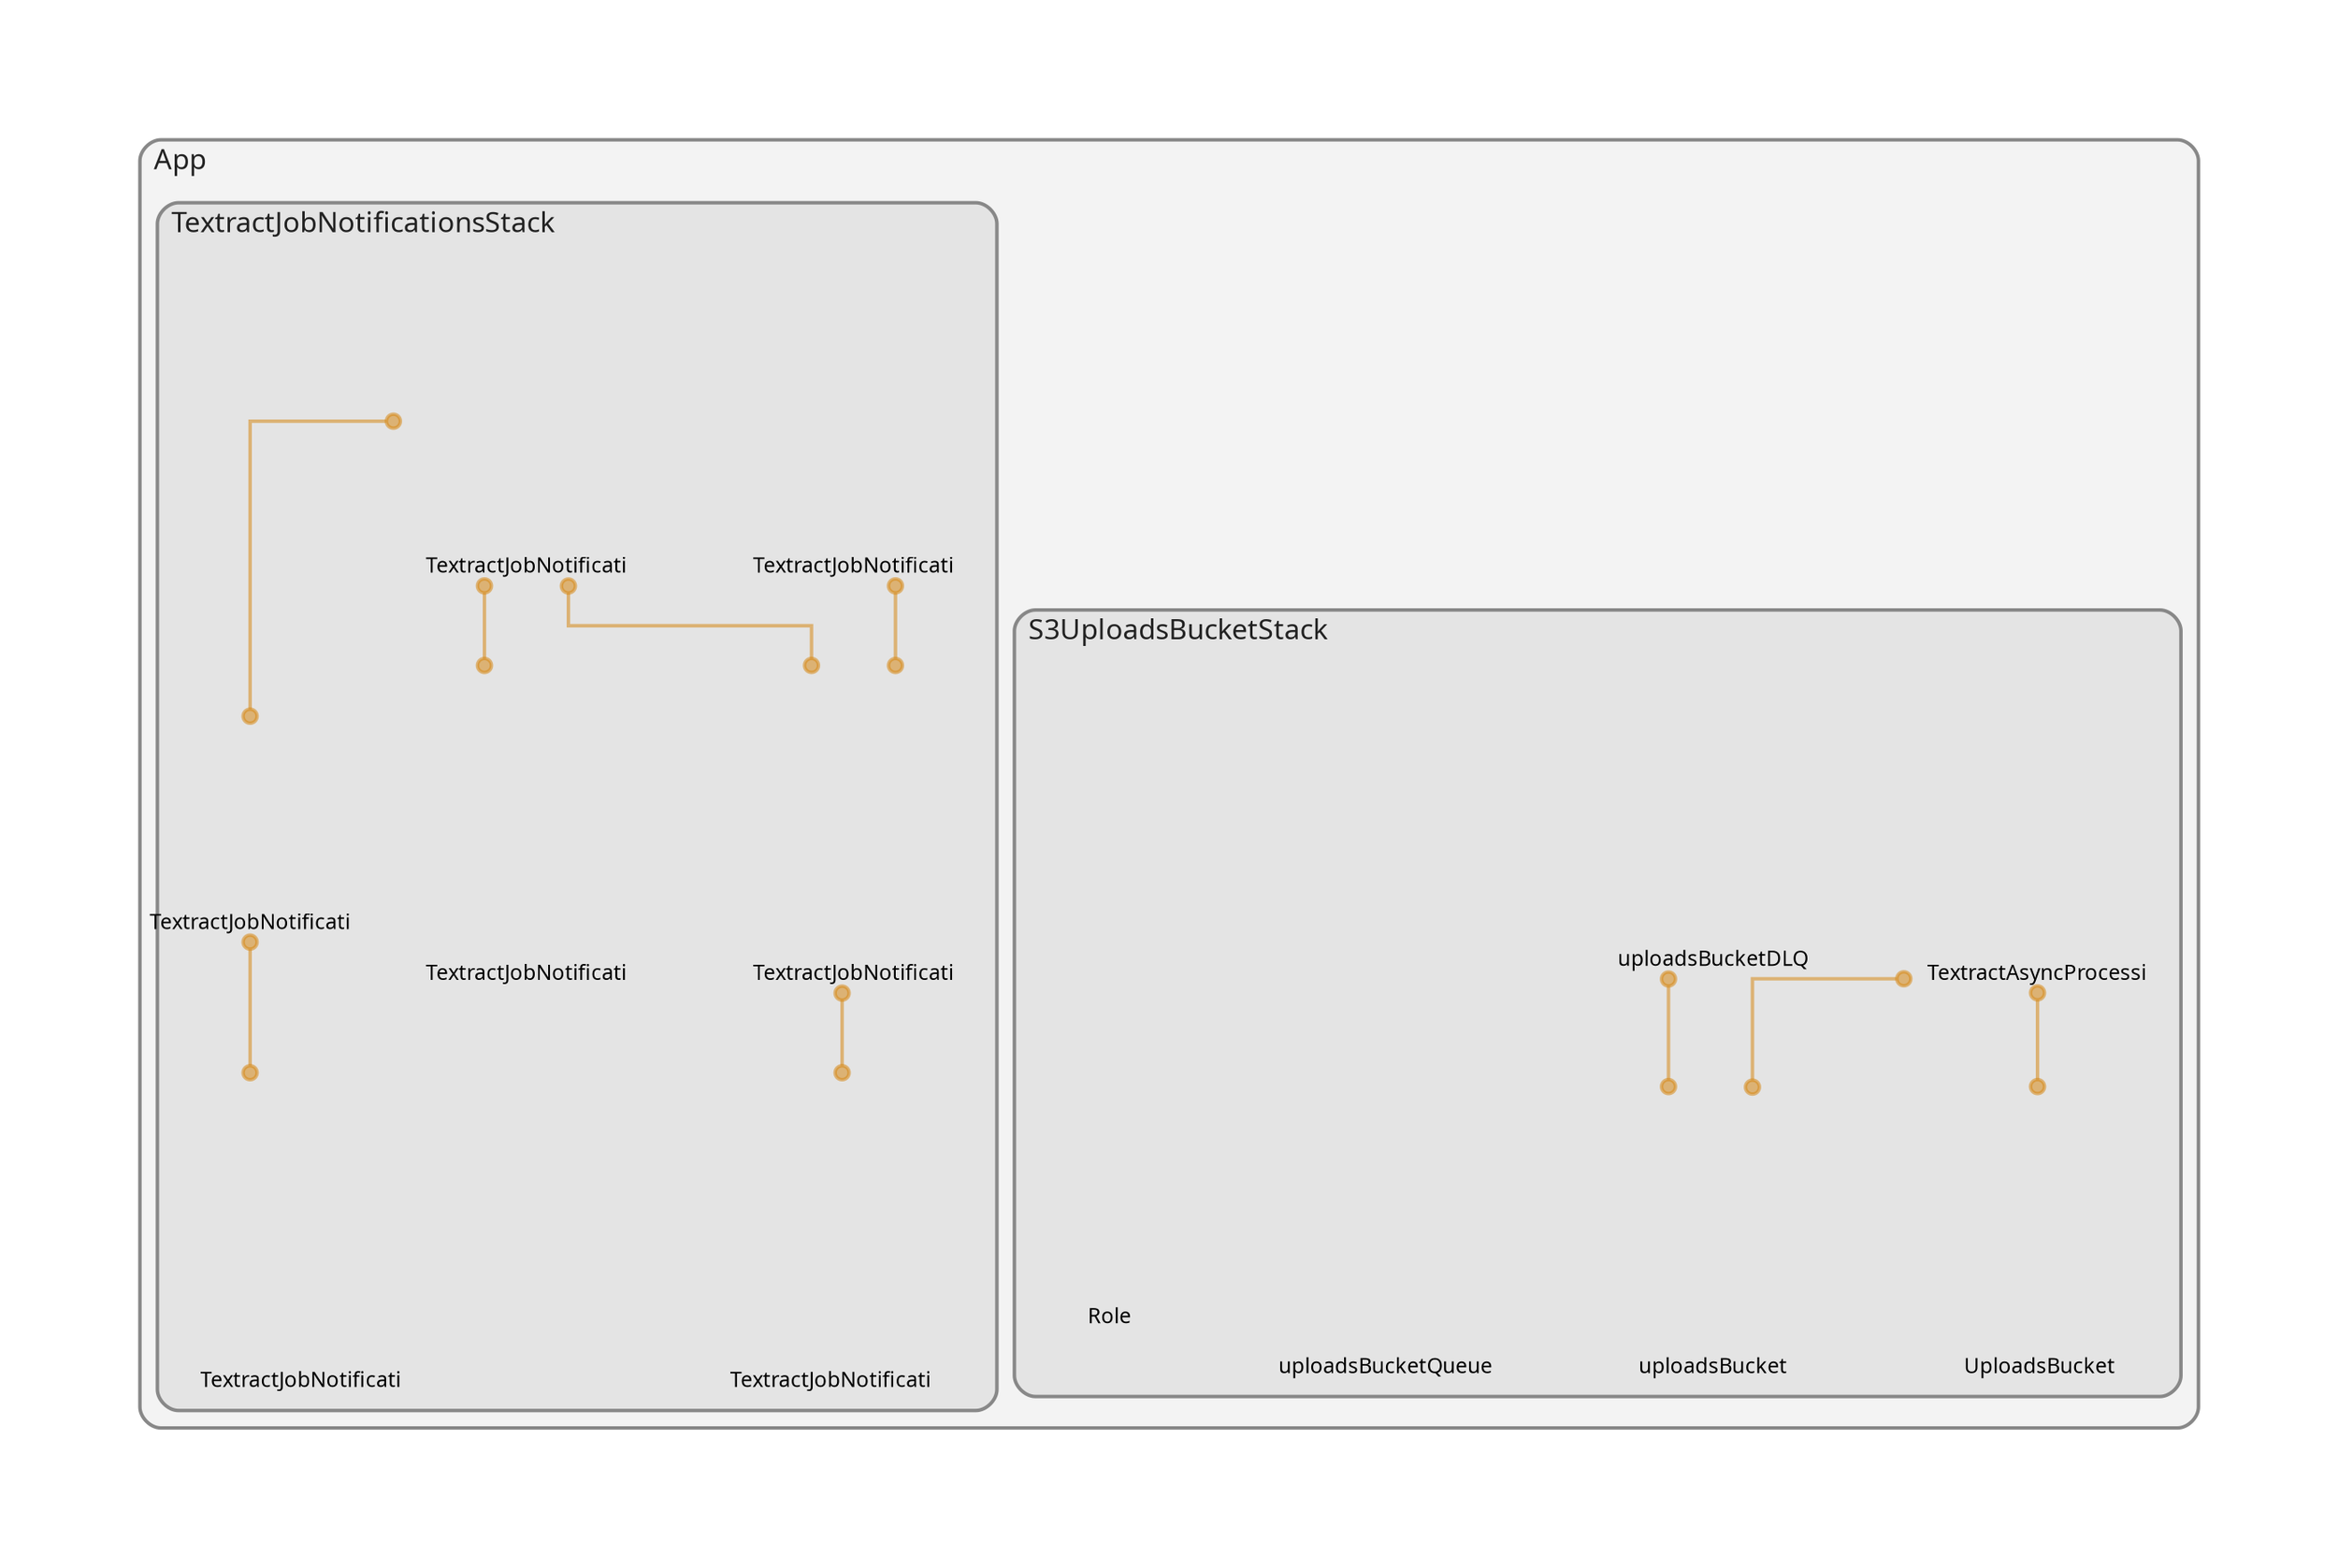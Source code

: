 digraph "Diagram" {
  splines = "ortho";
  pad = "1.0";
  nodesep = "0.60";
  ranksep = "0.75";
  fontname = "Sans-Serif";
  fontsize = "15";
  dpi = "200";
  rankdir = "BT";
  compound = "true";
  fontcolor = "#222222";
  edge [
    color = "#D5871488",
    penwidth = 2,
    arrowhead = "dot",
    arrowtail = "dot",
  ];
  node [
    shape = "box",
    style = "rounded",
    fixedsize = true,
    width = 1.7,
    height = 1.7,
    labelloc = "c",
    imagescale = true,
    fontname = "Sans-Serif",
    fontsize = 8,
    margin = 8,
  ];
  subgraph "App" {
    subgraph "cluster-SubGraph.App" {
      graph [
        label = "App",
        labelloc = "b",
        labeljust = "l",
        margin = "10",
        fontsize = "16",
        penwidth = "2",
        pencolor = "#888888",
        style = "filled,rounded",
        fillcolor = "#f3f3f3",
      ];
      subgraph "cluster-SubGraph.S3UploadsBucketStack" {
        graph [
          label = "S3UploadsBucketStack",
          labelloc = "b",
          labeljust = "l",
          margin = "10",
          fontsize = "16",
          penwidth = "2",
          pencolor = "#888888",
          style = "filled,rounded",
          fillcolor = "#e4e4e4",
        ];
        "S3UploadsBucketStack/TextractAsyncProcessinguploadsBucket" [
          label = "\nTextractAsyncProcessi",
          fontsize = 12,
          image = "/Users/vladimir/.npm/_npx/b98735c91b702b55/node_modules/cdk-dia/icons/aws/Service/Arch_Storage/64/Arch_Amazon-S3-Standard_64@5x.png",
          imagescale = "true",
          imagepos = "tc",
          penwidth = "0",
          shape = "node",
          fixedsize = "true",
          labelloc = "b",
          width = 2,
          height = 2.4819999999999998,
        ];
        "S3UploadsBucketStack/UploadsBucket" [
          label = " UploadsBucket",
          fontsize = 12,
          image = "/Users/vladimir/.npm/_npx/b98735c91b702b55/node_modules/cdk-dia/icons/aws/Resource/Res_Management-Governance/Res_48_Dark/Res_AWS-Systems-Manager_Parameter-Store_48_Dark.png",
          imagescale = "true",
          imagepos = "tc",
          penwidth = "0",
          shape = "node",
          fixedsize = "true",
          labelloc = "b",
          width = 2,
          height = 2.266,
        ];
        "S3UploadsBucketStack/uploadsBucketDLQ" [
          label = " uploadsBucketDLQ",
          fontsize = 12,
          image = "/Users/vladimir/.npm/_npx/b98735c91b702b55/node_modules/cdk-dia/icons/aws/Service/Arch_App-Integration/Arch_64/Arch_AWS-Simple-Queue-Service_64@5x.png",
          imagescale = "true",
          imagepos = "tc",
          penwidth = "0",
          shape = "node",
          fixedsize = "true",
          labelloc = "b",
          width = 2,
          height = 2.266,
        ];
        "S3UploadsBucketStack/uploadsBucket" [
          label = " uploadsBucket",
          fontsize = 12,
          image = "/Users/vladimir/.npm/_npx/b98735c91b702b55/node_modules/cdk-dia/icons/aws/Service/Arch_App-Integration/Arch_64/Arch_AWS-Simple-Queue-Service_64@5x.png",
          imagescale = "true",
          imagepos = "tc",
          penwidth = "0",
          shape = "node",
          fixedsize = "true",
          labelloc = "b",
          width = 2,
          height = 2.266,
        ];
        "S3UploadsBucketStack/uploadsBucketQueue" [
          label = " uploadsBucketQueue",
          fontsize = 12,
          image = "/Users/vladimir/.npm/_npx/b98735c91b702b55/node_modules/cdk-dia/icons/aws/Resource/Res_Management-Governance/Res_48_Dark/Res_AWS-Systems-Manager_Parameter-Store_48_Dark.png",
          imagescale = "true",
          imagepos = "tc",
          penwidth = "0",
          shape = "node",
          fixedsize = "true",
          labelloc = "b",
          width = 2,
          height = 2.266,
        ];
        "S3UploadsBucketStack/BucketNotificationsHandler050a0587b7544547bf325f094a3db834/Role" [
          label = " Role",
          fontsize = 12,
          image = "/Users/vladimir/.npm/_npx/b98735c91b702b55/node_modules/cdk-dia/icons/aws/Service/Arch_Security-Identity-Compliance/64/Arch_AWS-Identity-and-Access-Management_64@5x.png",
          imagescale = "true",
          imagepos = "tc",
          penwidth = "0",
          shape = "node",
          fixedsize = "true",
          labelloc = "b",
          width = 1.2,
          height = 1.466,
        ];
      }
      subgraph "cluster-SubGraph.TextractJobNotificationsStack" {
        graph [
          label = "TextractJobNotificationsStack",
          labelloc = "b",
          labeljust = "l",
          margin = "10",
          fontsize = "16",
          penwidth = "2",
          pencolor = "#888888",
          style = "filled,rounded",
          fillcolor = "#e4e4e4",
        ];
        "TextractJobNotificationsStack/TextractJobNotificationsTopic" [
          label = "\nTextractJobNotificati",
          fontsize = 12,
          image = "/Users/vladimir/.npm/_npx/b98735c91b702b55/node_modules/cdk-dia/icons/aws/Service/Arch_App-Integration/Arch_64/Arch_AWS-Simple-Notification-Service_64@5x.png",
          imagescale = "true",
          imagepos = "tc",
          penwidth = "0",
          shape = "node",
          fixedsize = "true",
          labelloc = "b",
          width = 2,
          height = 2.4819999999999998,
        ];
        "TextractJobNotificationsStack/TextractJobNotificationsSnsSSM" [
          label = "\nTextractJobNotificati",
          fontsize = 12,
          image = "/Users/vladimir/.npm/_npx/b98735c91b702b55/node_modules/cdk-dia/icons/aws/Resource/Res_Management-Governance/Res_48_Dark/Res_AWS-Systems-Manager_Parameter-Store_48_Dark.png",
          imagescale = "true",
          imagepos = "tc",
          penwidth = "0",
          shape = "node",
          fixedsize = "true",
          labelloc = "b",
          width = 2,
          height = 2.4819999999999998,
        ];
        "TextractJobNotificationsStack/TextractJobNotificationsQueueDLQ" [
          label = "\nTextractJobNotificati",
          fontsize = 12,
          image = "/Users/vladimir/.npm/_npx/b98735c91b702b55/node_modules/cdk-dia/icons/aws/Service/Arch_App-Integration/Arch_64/Arch_AWS-Simple-Queue-Service_64@5x.png",
          imagescale = "true",
          imagepos = "tc",
          penwidth = "0",
          shape = "node",
          fixedsize = "true",
          labelloc = "b",
          width = 2,
          height = 2.4819999999999998,
        ];
        "TextractJobNotificationsStack/TextractJobNotificationsQueue" [
          label = "\nTextractJobNotificati",
          fontsize = 12,
          image = "/Users/vladimir/.npm/_npx/b98735c91b702b55/node_modules/cdk-dia/icons/aws/Service/Arch_App-Integration/Arch_64/Arch_AWS-Simple-Queue-Service_64@5x.png",
          imagescale = "true",
          imagepos = "tc",
          penwidth = "0",
          shape = "node",
          fixedsize = "true",
          labelloc = "b",
          width = 2,
          height = 2.4819999999999998,
        ];
        "TextractJobNotificationsStack/TextractJobNotificationsSqsSSM" [
          label = "\nTextractJobNotificati",
          fontsize = 12,
          image = "/Users/vladimir/.npm/_npx/b98735c91b702b55/node_modules/cdk-dia/icons/aws/Resource/Res_Management-Governance/Res_48_Dark/Res_AWS-Systems-Manager_Parameter-Store_48_Dark.png",
          imagescale = "true",
          imagepos = "tc",
          penwidth = "0",
          shape = "node",
          fixedsize = "true",
          labelloc = "b",
          width = 2,
          height = 2.4819999999999998,
        ];
        "TextractJobNotificationsStack/TextractJobNotificationsRole" [
          label = "\nTextractJobNotificati",
          fontsize = 12,
          image = "/Users/vladimir/.npm/_npx/b98735c91b702b55/node_modules/cdk-dia/icons/aws/Service/Arch_Security-Identity-Compliance/64/Arch_AWS-Identity-and-Access-Management_64@5x.png",
          imagescale = "true",
          imagepos = "tc",
          penwidth = "0",
          shape = "node",
          fixedsize = "true",
          labelloc = "b",
          width = 1.2,
          height = 1.682,
        ];
        "TextractJobNotificationsStack/TextractJobNotificationsRoleSSM" [
          label = "\nTextractJobNotificati",
          fontsize = 12,
          image = "/Users/vladimir/.npm/_npx/b98735c91b702b55/node_modules/cdk-dia/icons/aws/Resource/Res_Management-Governance/Res_48_Dark/Res_AWS-Systems-Manager_Parameter-Store_48_Dark.png",
          imagescale = "true",
          imagepos = "tc",
          penwidth = "0",
          shape = "node",
          fixedsize = "true",
          labelloc = "b",
          width = 2,
          height = 2.4819999999999998,
        ];
      }
    }
  }
  "S3UploadsBucketStack/UploadsBucket" -> "S3UploadsBucketStack/TextractAsyncProcessinguploadsBucket" [
    dir = "both",
  ];
  "S3UploadsBucketStack/uploadsBucket" -> "S3UploadsBucketStack/uploadsBucketDLQ" [
    dir = "both",
  ];
  "S3UploadsBucketStack/uploadsBucket" -> "S3UploadsBucketStack/TextractAsyncProcessinguploadsBucket" [
    dir = "both",
  ];
  "TextractJobNotificationsStack/TextractJobNotificationsSnsSSM" -> "TextractJobNotificationsStack/TextractJobNotificationsTopic" [
    dir = "both",
  ];
  "TextractJobNotificationsStack/TextractJobNotificationsQueue" -> "TextractJobNotificationsStack/TextractJobNotificationsQueueDLQ" [
    dir = "both",
  ];
  "TextractJobNotificationsStack/TextractJobNotificationsQueue" -> "TextractJobNotificationsStack/TextractJobNotificationsTopic" [
    dir = "both",
  ];
  "TextractJobNotificationsStack/TextractJobNotificationsSqsSSM" -> "TextractJobNotificationsStack/TextractJobNotificationsQueue" [
    dir = "both",
  ];
  "TextractJobNotificationsStack/TextractJobNotificationsRole" -> "TextractJobNotificationsStack/TextractJobNotificationsTopic" [
    dir = "both",
  ];
  "TextractJobNotificationsStack/TextractJobNotificationsRoleSSM" -> "TextractJobNotificationsStack/TextractJobNotificationsRole" [
    dir = "both",
  ];
}